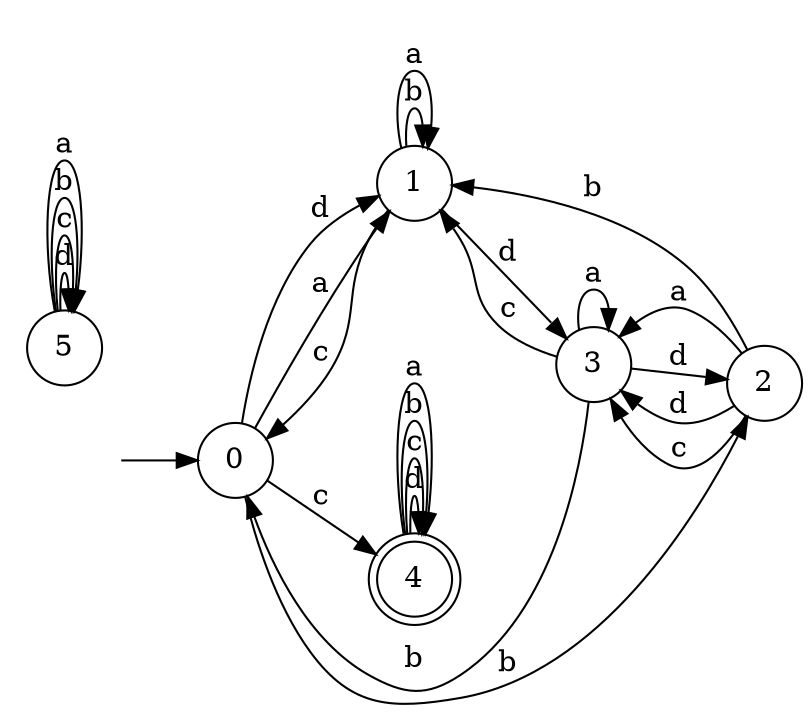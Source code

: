 digraph {
  rankdir=LR;
  0 [label="0", shape = circle];
  0 -> 1 [label="d"];
  0 -> 4 [label="c"];
  0 -> 2 [label="b"];
  0 -> 1 [label="a"];
  1 [label="1", shape = circle];
  1 -> 3 [label="d"];
  1 -> 0 [label="c"];
  1 -> 1 [label="b"];
  1 -> 1 [label="a"];
  2 [label="2", shape = circle];
  2 -> 3 [label="d"];
  2 -> 3 [label="c"];
  2 -> 1 [label="b"];
  2 -> 3 [label="a"];
  3 [label="3", shape = circle];
  3 -> 2 [label="d"];
  3 -> 1 [label="c"];
  3 -> 0 [label="b"];
  3 -> 3 [label="a"];
  4 [label="4", shape = doublecircle];
  4 -> 4 [label="d"];
  4 -> 4 [label="c"];
  4 -> 4 [label="b"];
  4 -> 4 [label="a"];
  5 [label="5", shape = circle];
  5 -> 5 [label="d"];
  5 -> 5 [label="c"];
  5 -> 5 [label="b"];
  5 -> 5 [label="a"];
  6 [label="", shape = plaintext];
  6 -> 0 [label=""];
}
